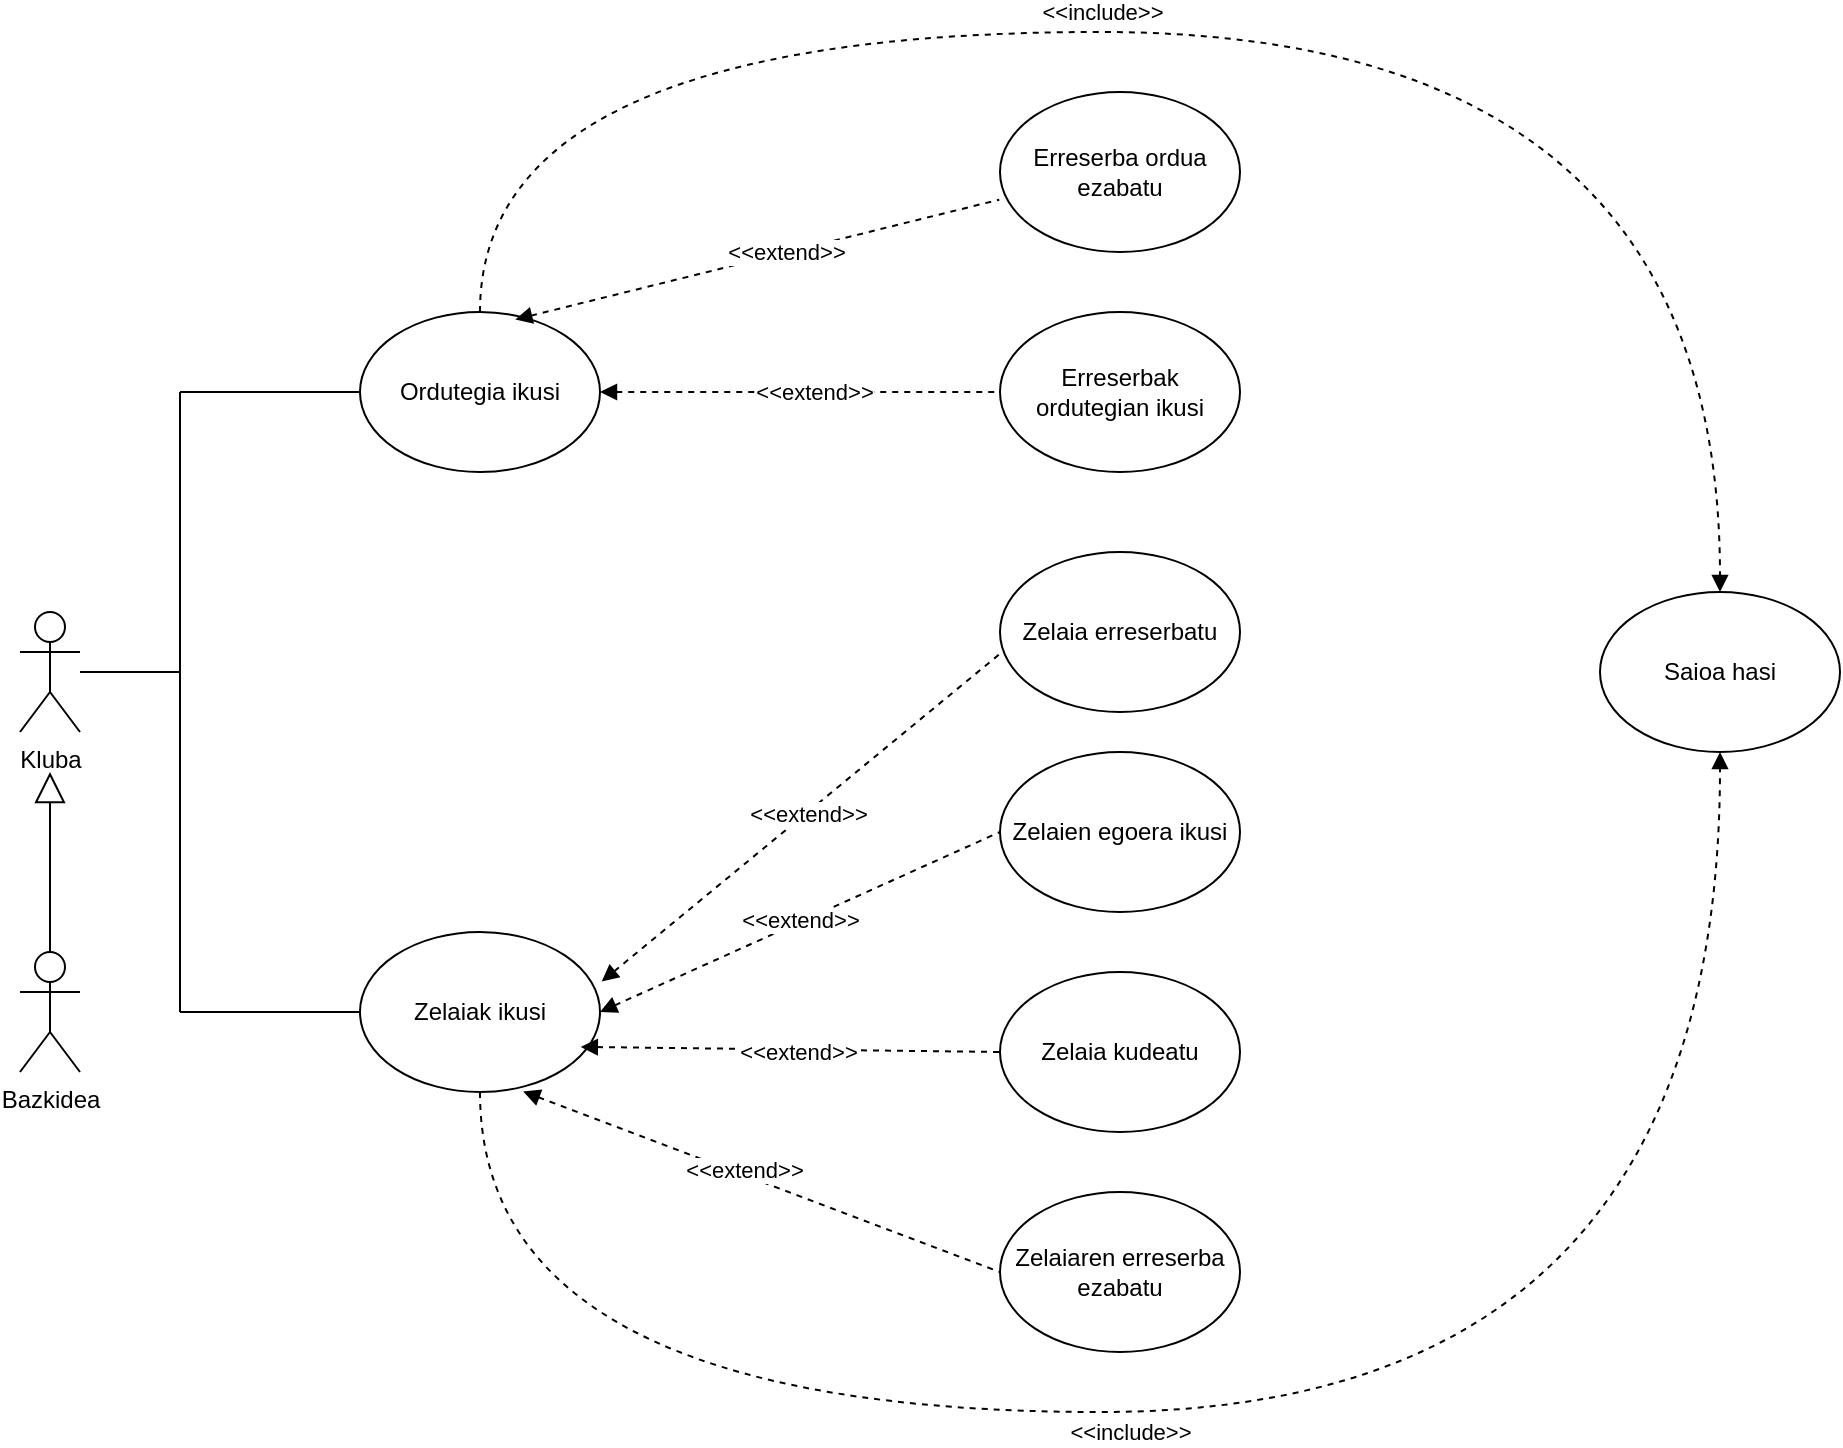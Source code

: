 <mxfile version="26.1.1">
  <diagram name="Página-1" id="wuS28Mm4BWOfW6OitcRz">
    <mxGraphModel dx="1500" dy="1965" grid="1" gridSize="10" guides="1" tooltips="1" connect="1" arrows="1" fold="1" page="1" pageScale="1" pageWidth="827" pageHeight="1169" math="0" shadow="0">
      <root>
        <mxCell id="0" />
        <mxCell id="1" parent="0" />
        <mxCell id="1tsikH5WmUHc8Izep_Gd-4" value="Ordutegia ikusi" style="ellipse;whiteSpace=wrap;html=1;" parent="1" vertex="1">
          <mxGeometry x="290" y="70" width="120" height="80" as="geometry" />
        </mxCell>
        <mxCell id="1tsikH5WmUHc8Izep_Gd-5" value="" style="endArrow=none;html=1;rounded=0;" parent="1" edge="1">
          <mxGeometry width="50" height="50" relative="1" as="geometry">
            <mxPoint x="200" y="270" as="sourcePoint" />
            <mxPoint x="200" y="420" as="targetPoint" />
          </mxGeometry>
        </mxCell>
        <mxCell id="1tsikH5WmUHc8Izep_Gd-6" value="Zelaiak ikusi" style="ellipse;whiteSpace=wrap;html=1;" parent="1" vertex="1">
          <mxGeometry x="290" y="380" width="120" height="80" as="geometry" />
        </mxCell>
        <mxCell id="1tsikH5WmUHc8Izep_Gd-9" value="Zelaia erreserbatu" style="ellipse;whiteSpace=wrap;html=1;" parent="1" vertex="1">
          <mxGeometry x="610" y="190" width="120" height="80" as="geometry" />
        </mxCell>
        <mxCell id="1tsikH5WmUHc8Izep_Gd-10" value="" style="endArrow=none;dashed=1;html=1;rounded=0;entryX=0.013;entryY=0.62;entryDx=0;entryDy=0;entryPerimeter=0;startArrow=block;startFill=1;exitX=1.007;exitY=0.31;exitDx=0;exitDy=0;exitPerimeter=0;" parent="1" source="1tsikH5WmUHc8Izep_Gd-6" target="1tsikH5WmUHc8Izep_Gd-9" edge="1">
          <mxGeometry width="50" height="50" relative="1" as="geometry">
            <mxPoint x="410" y="510" as="sourcePoint" />
            <mxPoint x="564" y="490" as="targetPoint" />
          </mxGeometry>
        </mxCell>
        <mxCell id="1tsikH5WmUHc8Izep_Gd-24" value="&amp;lt;&amp;lt;extend&amp;gt;&amp;gt;" style="edgeLabel;html=1;align=center;verticalAlign=middle;resizable=0;points=[];" parent="1tsikH5WmUHc8Izep_Gd-10" connectable="0" vertex="1">
          <mxGeometry x="0.022" y="-1" relative="1" as="geometry">
            <mxPoint as="offset" />
          </mxGeometry>
        </mxCell>
        <mxCell id="1tsikH5WmUHc8Izep_Gd-11" value="Saioa hasi" style="ellipse;whiteSpace=wrap;html=1;" parent="1" vertex="1">
          <mxGeometry x="910" y="210" width="120" height="80" as="geometry" />
        </mxCell>
        <mxCell id="1tsikH5WmUHc8Izep_Gd-26" value="" style="endArrow=none;dashed=1;html=1;rounded=0;entryX=0;entryY=0.5;entryDx=0;entryDy=0;exitX=1;exitY=0.5;exitDx=0;exitDy=0;startArrow=block;startFill=1;" parent="1" source="1tsikH5WmUHc8Izep_Gd-6" target="1tsikH5WmUHc8Izep_Gd-27" edge="1">
          <mxGeometry width="50" height="50" relative="1" as="geometry">
            <mxPoint x="470" y="510" as="sourcePoint" />
            <mxPoint x="520" y="460" as="targetPoint" />
          </mxGeometry>
        </mxCell>
        <mxCell id="1tsikH5WmUHc8Izep_Gd-28" value="&amp;lt;&amp;lt;extend&amp;gt;&amp;gt;" style="edgeLabel;html=1;align=center;verticalAlign=middle;resizable=0;points=[];" parent="1tsikH5WmUHc8Izep_Gd-26" connectable="0" vertex="1">
          <mxGeometry x="-0.002" y="1" relative="1" as="geometry">
            <mxPoint as="offset" />
          </mxGeometry>
        </mxCell>
        <mxCell id="1tsikH5WmUHc8Izep_Gd-27" value="Zelaien egoera ikusi" style="ellipse;whiteSpace=wrap;html=1;" parent="1" vertex="1">
          <mxGeometry x="610" y="290" width="120" height="80" as="geometry" />
        </mxCell>
        <mxCell id="1tsikH5WmUHc8Izep_Gd-29" value="Zelaia kudeatu" style="ellipse;whiteSpace=wrap;html=1;" parent="1" vertex="1">
          <mxGeometry x="610" y="400" width="120" height="80" as="geometry" />
        </mxCell>
        <mxCell id="1tsikH5WmUHc8Izep_Gd-30" value="" style="endArrow=none;dashed=1;html=1;rounded=0;entryX=0;entryY=0.5;entryDx=0;entryDy=0;exitX=0.92;exitY=0.718;exitDx=0;exitDy=0;exitPerimeter=0;endFill=1;startFill=1;startArrow=block;" parent="1" source="1tsikH5WmUHc8Izep_Gd-6" target="1tsikH5WmUHc8Izep_Gd-29" edge="1">
          <mxGeometry width="50" height="50" relative="1" as="geometry">
            <mxPoint x="550" y="530" as="sourcePoint" />
            <mxPoint x="600" y="480" as="targetPoint" />
          </mxGeometry>
        </mxCell>
        <mxCell id="1tsikH5WmUHc8Izep_Gd-31" value="&amp;lt;&amp;lt;extend&amp;gt;&amp;gt;" style="edgeLabel;html=1;align=center;verticalAlign=middle;resizable=0;points=[];" parent="1tsikH5WmUHc8Izep_Gd-30" connectable="0" vertex="1">
          <mxGeometry x="0.029" y="-1" relative="1" as="geometry">
            <mxPoint as="offset" />
          </mxGeometry>
        </mxCell>
        <mxCell id="1tsikH5WmUHc8Izep_Gd-33" value="" style="endArrow=none;dashed=1;html=1;rounded=0;exitX=1;exitY=0.5;exitDx=0;exitDy=0;entryX=0;entryY=0.5;entryDx=0;entryDy=0;startArrow=block;startFill=1;" parent="1" source="1tsikH5WmUHc8Izep_Gd-4" target="1tsikH5WmUHc8Izep_Gd-34" edge="1">
          <mxGeometry width="50" height="50" relative="1" as="geometry">
            <mxPoint x="480" y="120" as="sourcePoint" />
            <mxPoint x="600" y="80" as="targetPoint" />
          </mxGeometry>
        </mxCell>
        <mxCell id="1tsikH5WmUHc8Izep_Gd-40" value="&amp;lt;&amp;lt;extend&amp;gt;&amp;gt;" style="edgeLabel;html=1;align=center;verticalAlign=middle;resizable=0;points=[];" parent="1tsikH5WmUHc8Izep_Gd-33" connectable="0" vertex="1">
          <mxGeometry x="0.066" relative="1" as="geometry">
            <mxPoint as="offset" />
          </mxGeometry>
        </mxCell>
        <mxCell id="1tsikH5WmUHc8Izep_Gd-34" value="Erreserbak ordutegian ikusi" style="ellipse;whiteSpace=wrap;html=1;" parent="1" vertex="1">
          <mxGeometry x="610" y="70" width="120" height="80" as="geometry" />
        </mxCell>
        <mxCell id="1tsikH5WmUHc8Izep_Gd-41" value="" style="endArrow=none;dashed=1;html=1;rounded=0;exitX=0.647;exitY=0.047;exitDx=0;exitDy=0;exitPerimeter=0;entryX=-0.003;entryY=0.673;entryDx=0;entryDy=0;startArrow=block;startFill=1;entryPerimeter=0;" parent="1" source="1tsikH5WmUHc8Izep_Gd-4" target="1tsikH5WmUHc8Izep_Gd-43" edge="1">
          <mxGeometry width="50" height="50" relative="1" as="geometry">
            <mxPoint x="380" y="60" as="sourcePoint" />
            <mxPoint x="650" y="-220" as="targetPoint" />
          </mxGeometry>
        </mxCell>
        <mxCell id="1tsikH5WmUHc8Izep_Gd-44" value="&amp;lt;&amp;lt;extend&amp;gt;&amp;gt;" style="edgeLabel;html=1;align=center;verticalAlign=middle;resizable=0;points=[];" parent="1tsikH5WmUHc8Izep_Gd-41" connectable="0" vertex="1">
          <mxGeometry x="0.107" y="1" relative="1" as="geometry">
            <mxPoint x="1" as="offset" />
          </mxGeometry>
        </mxCell>
        <mxCell id="1tsikH5WmUHc8Izep_Gd-43" value="Erreserba ordua ezabatu" style="ellipse;whiteSpace=wrap;html=1;" parent="1" vertex="1">
          <mxGeometry x="610" y="-40" width="120" height="80" as="geometry" />
        </mxCell>
        <mxCell id="1tsikH5WmUHc8Izep_Gd-45" value="" style="endArrow=none;dashed=1;html=1;rounded=0;exitX=0.68;exitY=0.997;exitDx=0;exitDy=0;exitPerimeter=0;entryX=0;entryY=0.5;entryDx=0;entryDy=0;startArrow=block;startFill=1;" parent="1" source="1tsikH5WmUHc8Izep_Gd-6" target="1tsikH5WmUHc8Izep_Gd-46" edge="1">
          <mxGeometry width="50" height="50" relative="1" as="geometry">
            <mxPoint x="400" y="630" as="sourcePoint" />
            <mxPoint x="570" y="630" as="targetPoint" />
          </mxGeometry>
        </mxCell>
        <mxCell id="1tsikH5WmUHc8Izep_Gd-47" value="&amp;lt;&amp;lt;extend&amp;gt;&amp;gt;" style="edgeLabel;html=1;align=center;verticalAlign=middle;resizable=0;points=[];" parent="1tsikH5WmUHc8Izep_Gd-45" connectable="0" vertex="1">
          <mxGeometry x="-0.087" y="2" relative="1" as="geometry">
            <mxPoint as="offset" />
          </mxGeometry>
        </mxCell>
        <mxCell id="_ZxboUvbKBxjU5w70rnp-2" value="" style="endArrow=none;html=1;rounded=0;" parent="1" edge="1">
          <mxGeometry width="50" height="50" relative="1" as="geometry">
            <mxPoint x="200" y="270" as="sourcePoint" />
            <mxPoint x="200" y="110" as="targetPoint" />
          </mxGeometry>
        </mxCell>
        <mxCell id="_ZxboUvbKBxjU5w70rnp-3" value="" style="endArrow=none;html=1;rounded=0;entryX=0;entryY=0.5;entryDx=0;entryDy=0;" parent="1" target="1tsikH5WmUHc8Izep_Gd-4" edge="1">
          <mxGeometry width="50" height="50" relative="1" as="geometry">
            <mxPoint x="200" y="110" as="sourcePoint" />
            <mxPoint x="220" y="10" as="targetPoint" />
          </mxGeometry>
        </mxCell>
        <mxCell id="_ZxboUvbKBxjU5w70rnp-4" value="" style="endArrow=none;html=1;rounded=0;exitX=0;exitY=0.5;exitDx=0;exitDy=0;" parent="1" source="1tsikH5WmUHc8Izep_Gd-6" edge="1">
          <mxGeometry width="50" height="50" relative="1" as="geometry">
            <mxPoint x="180" y="280" as="sourcePoint" />
            <mxPoint x="200" y="420" as="targetPoint" />
          </mxGeometry>
        </mxCell>
        <mxCell id="_ZxboUvbKBxjU5w70rnp-5" value="" style="endArrow=none;html=1;rounded=0;" parent="1" edge="1">
          <mxGeometry width="50" height="50" relative="1" as="geometry">
            <mxPoint x="150" y="250" as="sourcePoint" />
            <mxPoint x="200" y="250" as="targetPoint" />
          </mxGeometry>
        </mxCell>
        <mxCell id="_ZxboUvbKBxjU5w70rnp-6" value="" style="endArrow=block;dashed=1;html=1;rounded=0;edgeStyle=orthogonalEdgeStyle;curved=1;exitX=0.5;exitY=1;exitDx=0;exitDy=0;entryX=0.5;entryY=1;entryDx=0;entryDy=0;startArrow=none;startFill=0;endFill=1;" parent="1" source="1tsikH5WmUHc8Izep_Gd-6" target="1tsikH5WmUHc8Izep_Gd-11" edge="1">
          <mxGeometry width="50" height="50" relative="1" as="geometry">
            <mxPoint x="350" y="660" as="sourcePoint" />
            <mxPoint x="970" y="390" as="targetPoint" />
            <Array as="points">
              <mxPoint x="350" y="620" />
              <mxPoint x="970" y="620" />
            </Array>
          </mxGeometry>
        </mxCell>
        <mxCell id="_ZxboUvbKBxjU5w70rnp-7" value="&amp;lt;&amp;lt;include&amp;gt;&amp;gt;" style="edgeLabel;html=1;align=center;verticalAlign=middle;resizable=0;points=[];" parent="_ZxboUvbKBxjU5w70rnp-6" connectable="0" vertex="1">
          <mxGeometry x="-0.042" y="-2" relative="1" as="geometry">
            <mxPoint x="-47" y="8" as="offset" />
          </mxGeometry>
        </mxCell>
        <mxCell id="1tsikH5WmUHc8Izep_Gd-46" value="Zelaiaren erreserba ezabatu" style="ellipse;whiteSpace=wrap;html=1;" parent="1" vertex="1">
          <mxGeometry x="610" y="510" width="120" height="80" as="geometry" />
        </mxCell>
        <mxCell id="_ZxboUvbKBxjU5w70rnp-8" value="" style="endArrow=block;dashed=1;html=1;rounded=0;edgeStyle=orthogonalEdgeStyle;curved=1;exitX=0.5;exitY=0;exitDx=0;exitDy=0;startArrow=none;startFill=0;endFill=1;entryX=0.5;entryY=0;entryDx=0;entryDy=0;" parent="1" source="1tsikH5WmUHc8Izep_Gd-4" target="1tsikH5WmUHc8Izep_Gd-11" edge="1">
          <mxGeometry width="50" height="50" relative="1" as="geometry">
            <mxPoint x="330" y="-480" as="sourcePoint" />
            <mxPoint x="970" y="190" as="targetPoint" />
            <Array as="points">
              <mxPoint x="350" y="-70" />
              <mxPoint x="970" y="-70" />
            </Array>
          </mxGeometry>
        </mxCell>
        <mxCell id="_ZxboUvbKBxjU5w70rnp-9" value="&amp;lt;&amp;lt;include&amp;gt;&amp;gt;" style="edgeLabel;html=1;align=center;verticalAlign=middle;resizable=0;points=[];" parent="_ZxboUvbKBxjU5w70rnp-8" connectable="0" vertex="1">
          <mxGeometry x="-0.042" y="-2" relative="1" as="geometry">
            <mxPoint x="-47" y="-12" as="offset" />
          </mxGeometry>
        </mxCell>
        <mxCell id="_ZxboUvbKBxjU5w70rnp-10" value="Bazkidea" style="shape=umlActor;verticalLabelPosition=bottom;verticalAlign=top;html=1;outlineConnect=0;" parent="1" vertex="1">
          <mxGeometry x="120" y="390" width="30" height="60" as="geometry" />
        </mxCell>
        <mxCell id="_ZxboUvbKBxjU5w70rnp-11" value="Kluba" style="shape=umlActor;verticalLabelPosition=bottom;verticalAlign=top;html=1;outlineConnect=0;" parent="1" vertex="1">
          <mxGeometry x="120" y="220" width="30" height="60" as="geometry" />
        </mxCell>
        <mxCell id="_ZxboUvbKBxjU5w70rnp-13" value="" style="endArrow=block;html=1;rounded=0;endFill=0;strokeWidth=1;endSize=13;exitX=0.5;exitY=0;exitDx=0;exitDy=0;exitPerimeter=0;" parent="1" source="_ZxboUvbKBxjU5w70rnp-10" edge="1">
          <mxGeometry width="50" height="50" relative="1" as="geometry">
            <mxPoint x="100" y="570" as="sourcePoint" />
            <mxPoint x="135" y="300" as="targetPoint" />
          </mxGeometry>
        </mxCell>
      </root>
    </mxGraphModel>
  </diagram>
</mxfile>
